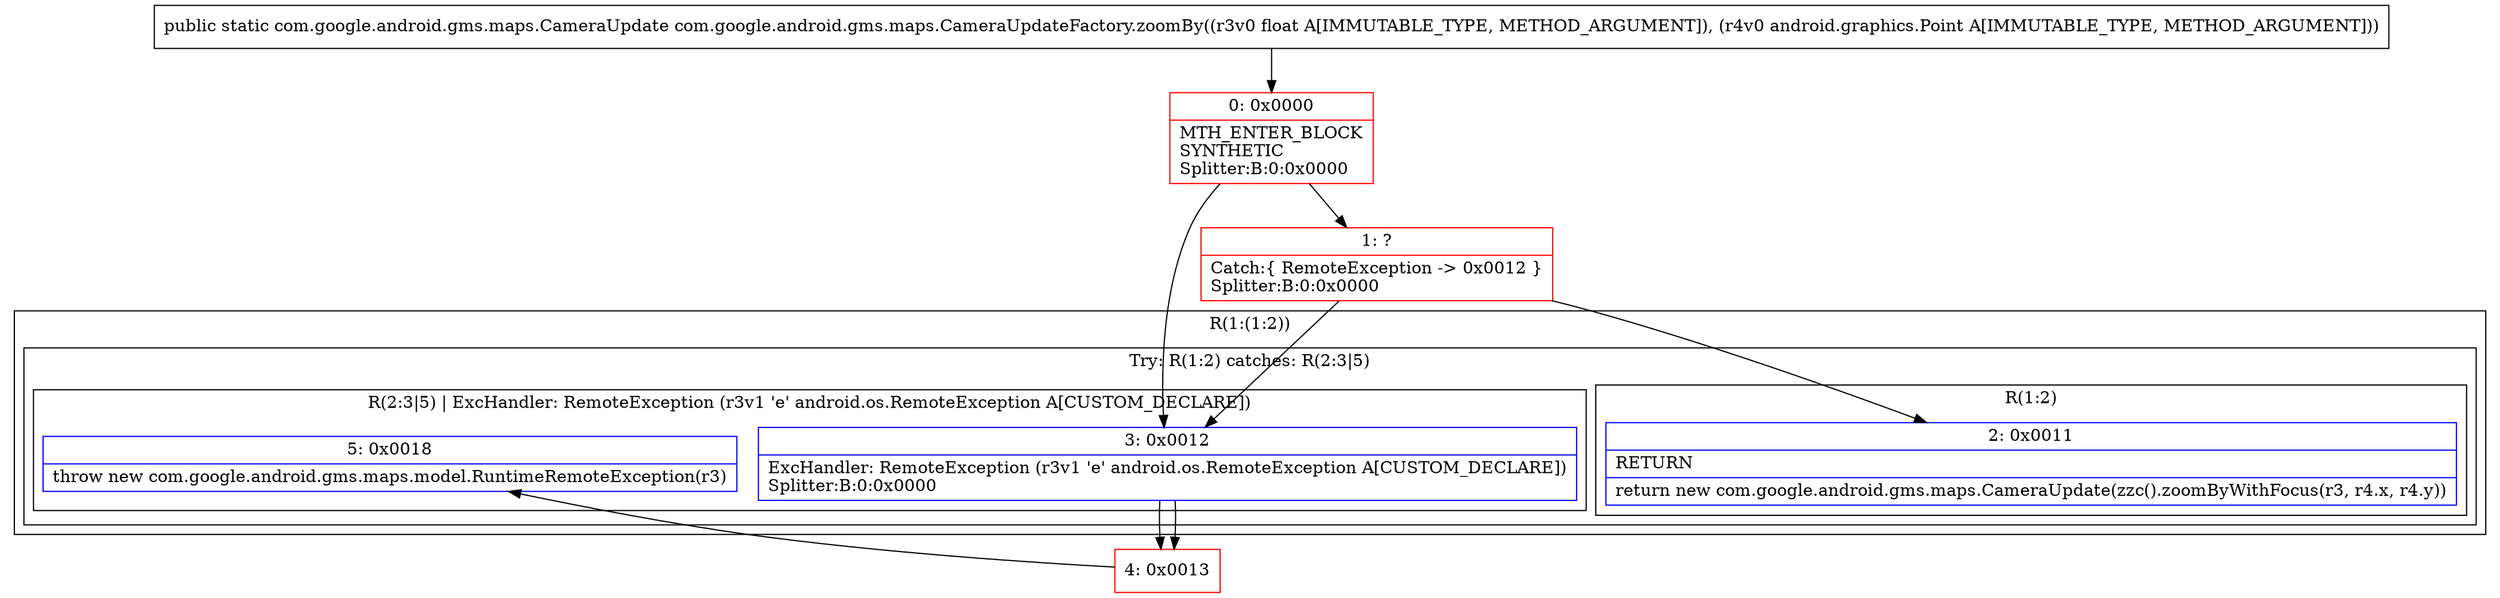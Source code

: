 digraph "CFG forcom.google.android.gms.maps.CameraUpdateFactory.zoomBy(FLandroid\/graphics\/Point;)Lcom\/google\/android\/gms\/maps\/CameraUpdate;" {
subgraph cluster_Region_1023971980 {
label = "R(1:(1:2))";
node [shape=record,color=blue];
subgraph cluster_TryCatchRegion_671531036 {
label = "Try: R(1:2) catches: R(2:3|5)";
node [shape=record,color=blue];
subgraph cluster_Region_1400794145 {
label = "R(1:2)";
node [shape=record,color=blue];
Node_2 [shape=record,label="{2\:\ 0x0011|RETURN\l|return new com.google.android.gms.maps.CameraUpdate(zzc().zoomByWithFocus(r3, r4.x, r4.y))\l}"];
}
subgraph cluster_Region_1196460792 {
label = "R(2:3|5) | ExcHandler: RemoteException (r3v1 'e' android.os.RemoteException A[CUSTOM_DECLARE])\l";
node [shape=record,color=blue];
Node_3 [shape=record,label="{3\:\ 0x0012|ExcHandler: RemoteException (r3v1 'e' android.os.RemoteException A[CUSTOM_DECLARE])\lSplitter:B:0:0x0000\l}"];
Node_5 [shape=record,label="{5\:\ 0x0018|throw new com.google.android.gms.maps.model.RuntimeRemoteException(r3)\l}"];
}
}
}
subgraph cluster_Region_1196460792 {
label = "R(2:3|5) | ExcHandler: RemoteException (r3v1 'e' android.os.RemoteException A[CUSTOM_DECLARE])\l";
node [shape=record,color=blue];
Node_3 [shape=record,label="{3\:\ 0x0012|ExcHandler: RemoteException (r3v1 'e' android.os.RemoteException A[CUSTOM_DECLARE])\lSplitter:B:0:0x0000\l}"];
Node_5 [shape=record,label="{5\:\ 0x0018|throw new com.google.android.gms.maps.model.RuntimeRemoteException(r3)\l}"];
}
Node_0 [shape=record,color=red,label="{0\:\ 0x0000|MTH_ENTER_BLOCK\lSYNTHETIC\lSplitter:B:0:0x0000\l}"];
Node_1 [shape=record,color=red,label="{1\:\ ?|Catch:\{ RemoteException \-\> 0x0012 \}\lSplitter:B:0:0x0000\l}"];
Node_4 [shape=record,color=red,label="{4\:\ 0x0013}"];
MethodNode[shape=record,label="{public static com.google.android.gms.maps.CameraUpdate com.google.android.gms.maps.CameraUpdateFactory.zoomBy((r3v0 float A[IMMUTABLE_TYPE, METHOD_ARGUMENT]), (r4v0 android.graphics.Point A[IMMUTABLE_TYPE, METHOD_ARGUMENT])) }"];
MethodNode -> Node_0;
Node_3 -> Node_4;
Node_3 -> Node_4;
Node_0 -> Node_1;
Node_0 -> Node_3;
Node_1 -> Node_2;
Node_1 -> Node_3;
Node_4 -> Node_5;
}


